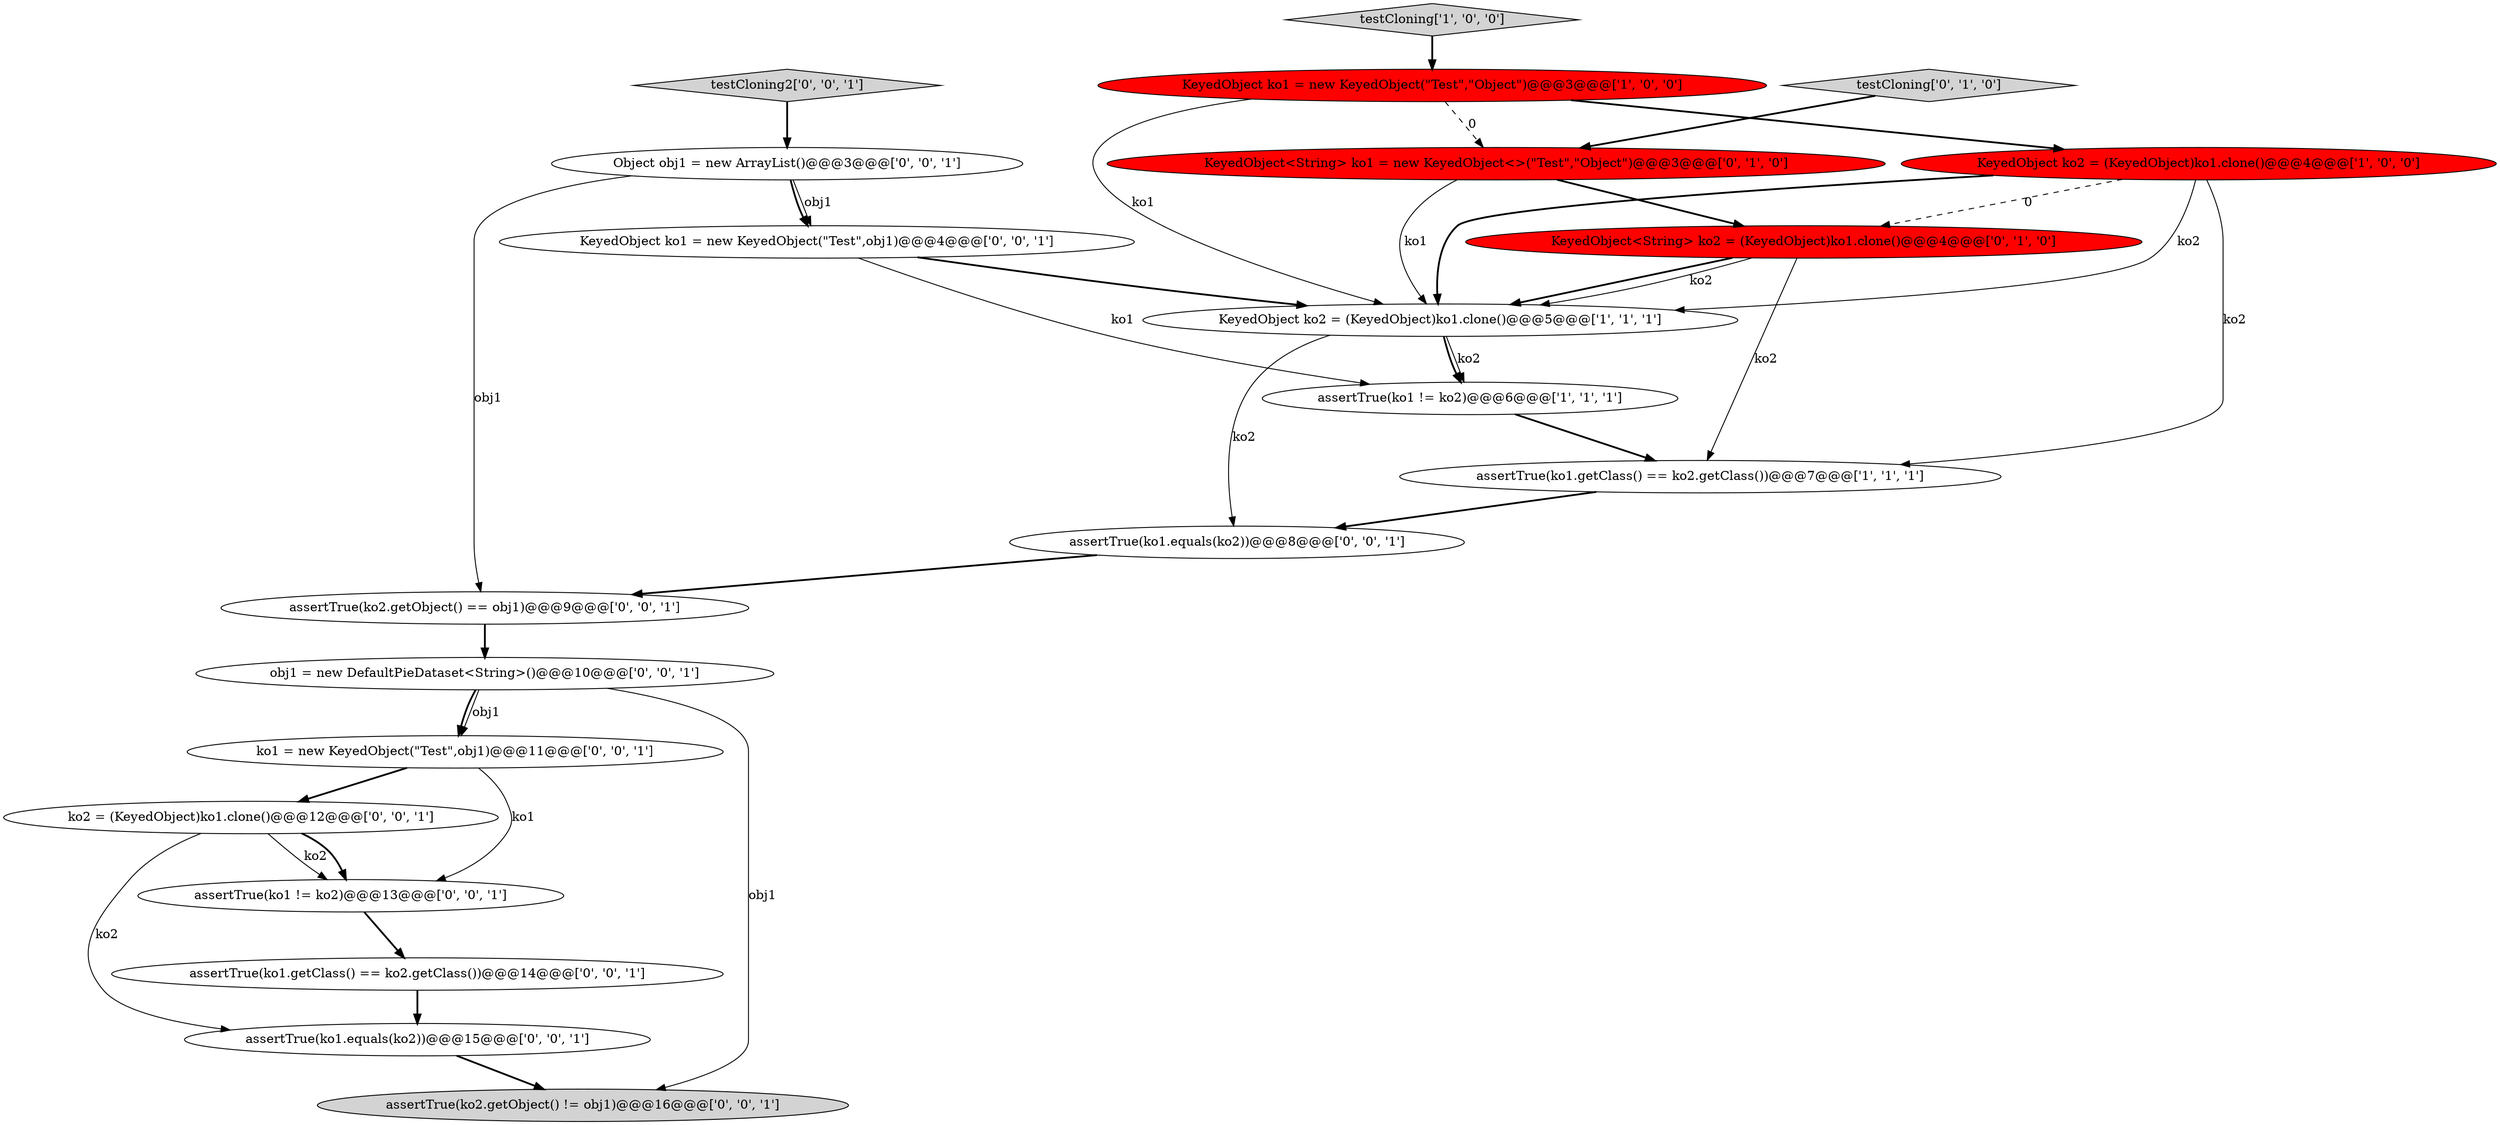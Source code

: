 digraph {
0 [style = filled, label = "testCloning['1', '0', '0']", fillcolor = lightgray, shape = diamond image = "AAA0AAABBB1BBB"];
13 [style = filled, label = "assertTrue(ko1.equals(ko2))@@@15@@@['0', '0', '1']", fillcolor = white, shape = ellipse image = "AAA0AAABBB3BBB"];
19 [style = filled, label = "ko2 = (KeyedObject)ko1.clone()@@@12@@@['0', '0', '1']", fillcolor = white, shape = ellipse image = "AAA0AAABBB3BBB"];
18 [style = filled, label = "ko1 = new KeyedObject(\"Test\",obj1)@@@11@@@['0', '0', '1']", fillcolor = white, shape = ellipse image = "AAA0AAABBB3BBB"];
7 [style = filled, label = "testCloning['0', '1', '0']", fillcolor = lightgray, shape = diamond image = "AAA0AAABBB2BBB"];
9 [style = filled, label = "assertTrue(ko1 != ko2)@@@13@@@['0', '0', '1']", fillcolor = white, shape = ellipse image = "AAA0AAABBB3BBB"];
12 [style = filled, label = "obj1 = new DefaultPieDataset<String>()@@@10@@@['0', '0', '1']", fillcolor = white, shape = ellipse image = "AAA0AAABBB3BBB"];
11 [style = filled, label = "assertTrue(ko1.getClass() == ko2.getClass())@@@14@@@['0', '0', '1']", fillcolor = white, shape = ellipse image = "AAA0AAABBB3BBB"];
3 [style = filled, label = "KeyedObject ko2 = (KeyedObject)ko1.clone()@@@4@@@['1', '0', '0']", fillcolor = red, shape = ellipse image = "AAA1AAABBB1BBB"];
10 [style = filled, label = "KeyedObject ko1 = new KeyedObject(\"Test\",obj1)@@@4@@@['0', '0', '1']", fillcolor = white, shape = ellipse image = "AAA0AAABBB3BBB"];
5 [style = filled, label = "assertTrue(ko1 != ko2)@@@6@@@['1', '1', '1']", fillcolor = white, shape = ellipse image = "AAA0AAABBB1BBB"];
15 [style = filled, label = "assertTrue(ko2.getObject() == obj1)@@@9@@@['0', '0', '1']", fillcolor = white, shape = ellipse image = "AAA0AAABBB3BBB"];
6 [style = filled, label = "KeyedObject<String> ko2 = (KeyedObject)ko1.clone()@@@4@@@['0', '1', '0']", fillcolor = red, shape = ellipse image = "AAA1AAABBB2BBB"];
4 [style = filled, label = "KeyedObject ko2 = (KeyedObject)ko1.clone()@@@5@@@['1', '1', '1']", fillcolor = white, shape = ellipse image = "AAA0AAABBB1BBB"];
17 [style = filled, label = "assertTrue(ko1.equals(ko2))@@@8@@@['0', '0', '1']", fillcolor = white, shape = ellipse image = "AAA0AAABBB3BBB"];
14 [style = filled, label = "Object obj1 = new ArrayList()@@@3@@@['0', '0', '1']", fillcolor = white, shape = ellipse image = "AAA0AAABBB3BBB"];
1 [style = filled, label = "KeyedObject ko1 = new KeyedObject(\"Test\",\"Object\")@@@3@@@['1', '0', '0']", fillcolor = red, shape = ellipse image = "AAA1AAABBB1BBB"];
16 [style = filled, label = "testCloning2['0', '0', '1']", fillcolor = lightgray, shape = diamond image = "AAA0AAABBB3BBB"];
2 [style = filled, label = "assertTrue(ko1.getClass() == ko2.getClass())@@@7@@@['1', '1', '1']", fillcolor = white, shape = ellipse image = "AAA0AAABBB1BBB"];
20 [style = filled, label = "assertTrue(ko2.getObject() != obj1)@@@16@@@['0', '0', '1']", fillcolor = lightgray, shape = ellipse image = "AAA0AAABBB3BBB"];
8 [style = filled, label = "KeyedObject<String> ko1 = new KeyedObject<>(\"Test\",\"Object\")@@@3@@@['0', '1', '0']", fillcolor = red, shape = ellipse image = "AAA1AAABBB2BBB"];
2->17 [style = bold, label=""];
1->4 [style = solid, label="ko1"];
14->10 [style = solid, label="obj1"];
14->15 [style = solid, label="obj1"];
3->6 [style = dashed, label="0"];
9->11 [style = bold, label=""];
19->13 [style = solid, label="ko2"];
18->9 [style = solid, label="ko1"];
8->4 [style = solid, label="ko1"];
1->3 [style = bold, label=""];
18->19 [style = bold, label=""];
14->10 [style = bold, label=""];
8->6 [style = bold, label=""];
19->9 [style = solid, label="ko2"];
7->8 [style = bold, label=""];
3->4 [style = bold, label=""];
3->4 [style = solid, label="ko2"];
4->17 [style = solid, label="ko2"];
6->4 [style = bold, label=""];
5->2 [style = bold, label=""];
4->5 [style = solid, label="ko2"];
19->9 [style = bold, label=""];
10->5 [style = solid, label="ko1"];
0->1 [style = bold, label=""];
11->13 [style = bold, label=""];
12->18 [style = bold, label=""];
17->15 [style = bold, label=""];
12->20 [style = solid, label="obj1"];
10->4 [style = bold, label=""];
16->14 [style = bold, label=""];
6->4 [style = solid, label="ko2"];
1->8 [style = dashed, label="0"];
15->12 [style = bold, label=""];
3->2 [style = solid, label="ko2"];
6->2 [style = solid, label="ko2"];
4->5 [style = bold, label=""];
12->18 [style = solid, label="obj1"];
13->20 [style = bold, label=""];
}
